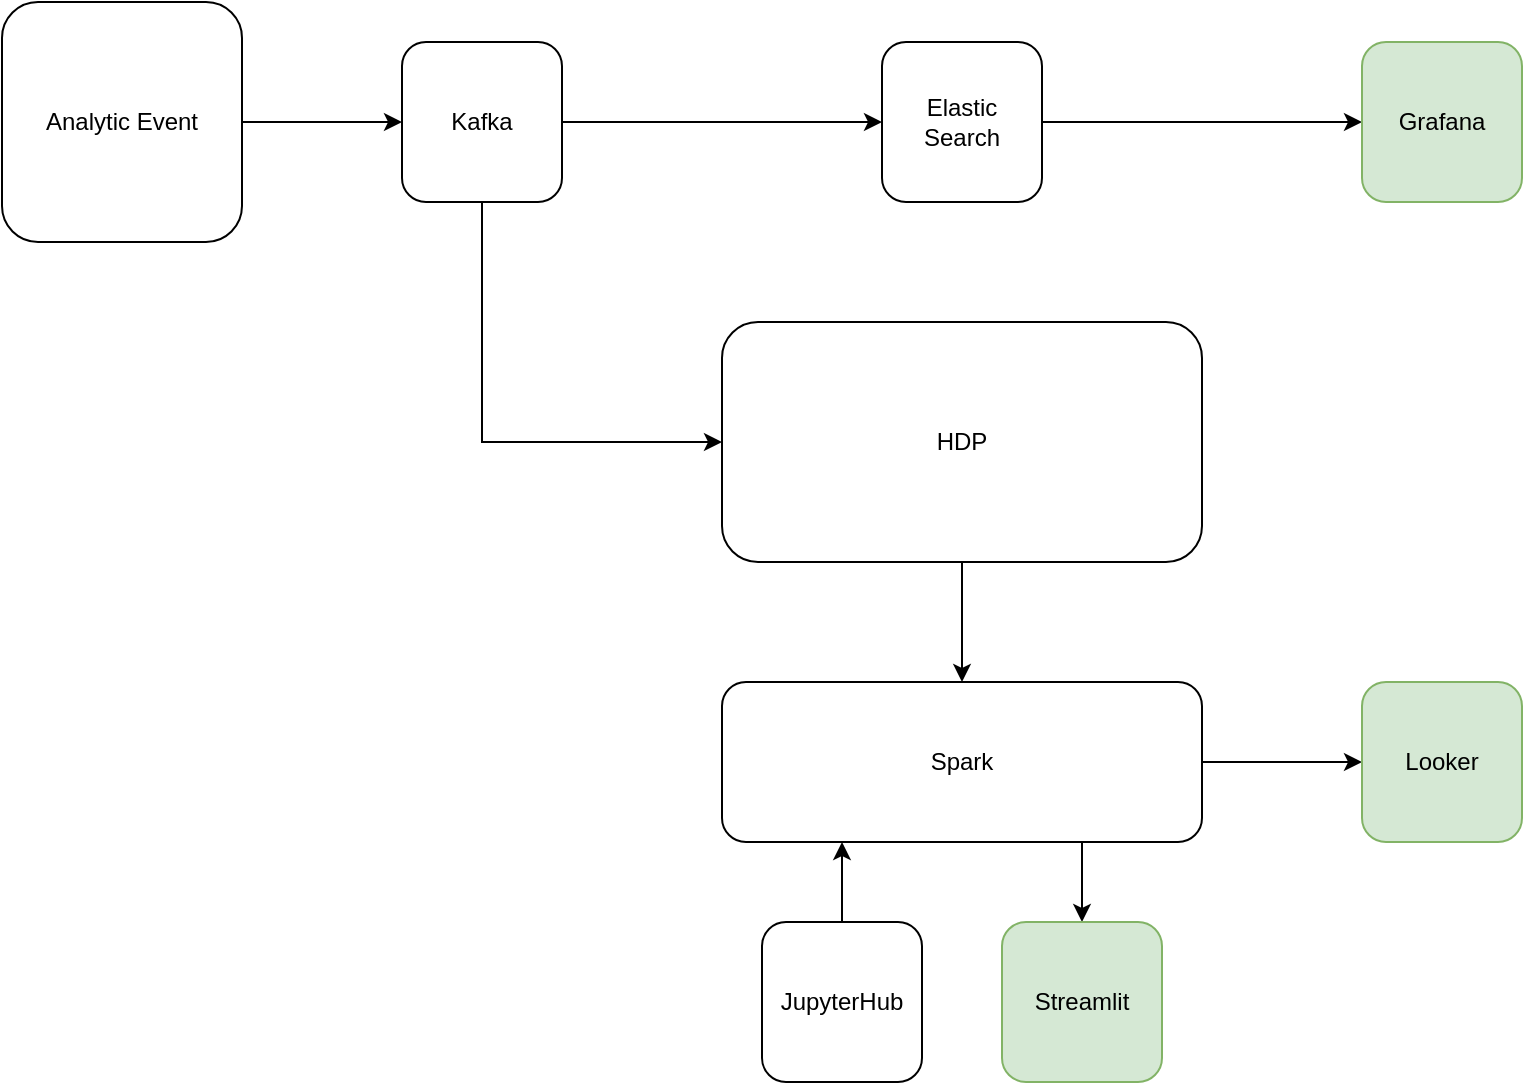 <mxfile version="20.0.3" type="device"><diagram id="WGg9KmLyXvapiFIaCER9" name="Page-1"><mxGraphModel dx="1258" dy="692" grid="1" gridSize="10" guides="1" tooltips="1" connect="1" arrows="1" fold="1" page="1" pageScale="1" pageWidth="827" pageHeight="1169" math="0" shadow="0"><root><mxCell id="0"/><mxCell id="1" parent="0"/><mxCell id="Y96a86CRll281uOivJe8-3" style="edgeStyle=orthogonalEdgeStyle;rounded=0;orthogonalLoop=1;jettySize=auto;html=1;exitX=1;exitY=0.5;exitDx=0;exitDy=0;" edge="1" parent="1" source="Y96a86CRll281uOivJe8-1" target="Y96a86CRll281uOivJe8-2"><mxGeometry relative="1" as="geometry"/></mxCell><mxCell id="Y96a86CRll281uOivJe8-1" value="Analytic Event" style="rounded=1;whiteSpace=wrap;html=1;" vertex="1" parent="1"><mxGeometry x="80" y="80" width="120" height="120" as="geometry"/></mxCell><mxCell id="Y96a86CRll281uOivJe8-4" style="edgeStyle=orthogonalEdgeStyle;rounded=0;orthogonalLoop=1;jettySize=auto;html=1;exitX=1;exitY=0.5;exitDx=0;exitDy=0;entryX=0;entryY=0.5;entryDx=0;entryDy=0;" edge="1" parent="1" source="Y96a86CRll281uOivJe8-2" target="Y96a86CRll281uOivJe8-5"><mxGeometry relative="1" as="geometry"><mxPoint x="440" y="140" as="targetPoint"/></mxGeometry></mxCell><mxCell id="Y96a86CRll281uOivJe8-10" style="edgeStyle=orthogonalEdgeStyle;rounded=0;orthogonalLoop=1;jettySize=auto;html=1;exitX=0.5;exitY=1;exitDx=0;exitDy=0;entryX=0;entryY=0.5;entryDx=0;entryDy=0;" edge="1" parent="1" source="Y96a86CRll281uOivJe8-2" target="Y96a86CRll281uOivJe8-9"><mxGeometry relative="1" as="geometry"/></mxCell><mxCell id="Y96a86CRll281uOivJe8-2" value="Kafka" style="rounded=1;whiteSpace=wrap;html=1;" vertex="1" parent="1"><mxGeometry x="280" y="100" width="80" height="80" as="geometry"/></mxCell><mxCell id="Y96a86CRll281uOivJe8-7" style="edgeStyle=orthogonalEdgeStyle;rounded=0;orthogonalLoop=1;jettySize=auto;html=1;exitX=1;exitY=0.5;exitDx=0;exitDy=0;entryX=0;entryY=0.5;entryDx=0;entryDy=0;" edge="1" parent="1" source="Y96a86CRll281uOivJe8-5" target="Y96a86CRll281uOivJe8-6"><mxGeometry relative="1" as="geometry"/></mxCell><mxCell id="Y96a86CRll281uOivJe8-5" value="Elastic&lt;br&gt;Search" style="rounded=1;whiteSpace=wrap;html=1;" vertex="1" parent="1"><mxGeometry x="520" y="100" width="80" height="80" as="geometry"/></mxCell><mxCell id="Y96a86CRll281uOivJe8-6" value="Grafana" style="rounded=1;whiteSpace=wrap;html=1;fillColor=#d5e8d4;strokeColor=#82b366;" vertex="1" parent="1"><mxGeometry x="760" y="100" width="80" height="80" as="geometry"/></mxCell><mxCell id="Y96a86CRll281uOivJe8-13" style="edgeStyle=orthogonalEdgeStyle;rounded=0;orthogonalLoop=1;jettySize=auto;html=1;entryX=0.5;entryY=0;entryDx=0;entryDy=0;" edge="1" parent="1" source="Y96a86CRll281uOivJe8-9" target="Y96a86CRll281uOivJe8-12"><mxGeometry relative="1" as="geometry"/></mxCell><mxCell id="Y96a86CRll281uOivJe8-9" value="HDP" style="rounded=1;whiteSpace=wrap;html=1;" vertex="1" parent="1"><mxGeometry x="440" y="240" width="240" height="120" as="geometry"/></mxCell><mxCell id="Y96a86CRll281uOivJe8-15" style="edgeStyle=orthogonalEdgeStyle;rounded=0;orthogonalLoop=1;jettySize=auto;html=1;exitX=1;exitY=0.5;exitDx=0;exitDy=0;" edge="1" parent="1" source="Y96a86CRll281uOivJe8-12" target="Y96a86CRll281uOivJe8-14"><mxGeometry relative="1" as="geometry"/></mxCell><mxCell id="Y96a86CRll281uOivJe8-19" style="edgeStyle=orthogonalEdgeStyle;rounded=0;orthogonalLoop=1;jettySize=auto;html=1;exitX=0.75;exitY=1;exitDx=0;exitDy=0;entryX=0.5;entryY=0;entryDx=0;entryDy=0;" edge="1" parent="1" source="Y96a86CRll281uOivJe8-12" target="Y96a86CRll281uOivJe8-18"><mxGeometry relative="1" as="geometry"/></mxCell><mxCell id="Y96a86CRll281uOivJe8-12" value="Spark" style="rounded=1;whiteSpace=wrap;html=1;" vertex="1" parent="1"><mxGeometry x="440" y="420" width="240" height="80" as="geometry"/></mxCell><mxCell id="Y96a86CRll281uOivJe8-14" value="Looker" style="rounded=1;whiteSpace=wrap;html=1;fillColor=#d5e8d4;strokeColor=#82b366;" vertex="1" parent="1"><mxGeometry x="760" y="420" width="80" height="80" as="geometry"/></mxCell><mxCell id="Y96a86CRll281uOivJe8-20" style="edgeStyle=orthogonalEdgeStyle;rounded=0;orthogonalLoop=1;jettySize=auto;html=1;exitX=0.5;exitY=0;exitDx=0;exitDy=0;entryX=0.25;entryY=1;entryDx=0;entryDy=0;" edge="1" parent="1" source="Y96a86CRll281uOivJe8-16" target="Y96a86CRll281uOivJe8-12"><mxGeometry relative="1" as="geometry"/></mxCell><mxCell id="Y96a86CRll281uOivJe8-16" value="JupyterHub" style="rounded=1;whiteSpace=wrap;html=1;" vertex="1" parent="1"><mxGeometry x="460" y="540" width="80" height="80" as="geometry"/></mxCell><mxCell id="Y96a86CRll281uOivJe8-18" value="Streamlit" style="rounded=1;whiteSpace=wrap;html=1;fillColor=#d5e8d4;strokeColor=#82b366;" vertex="1" parent="1"><mxGeometry x="580" y="540" width="80" height="80" as="geometry"/></mxCell></root></mxGraphModel></diagram></mxfile>
